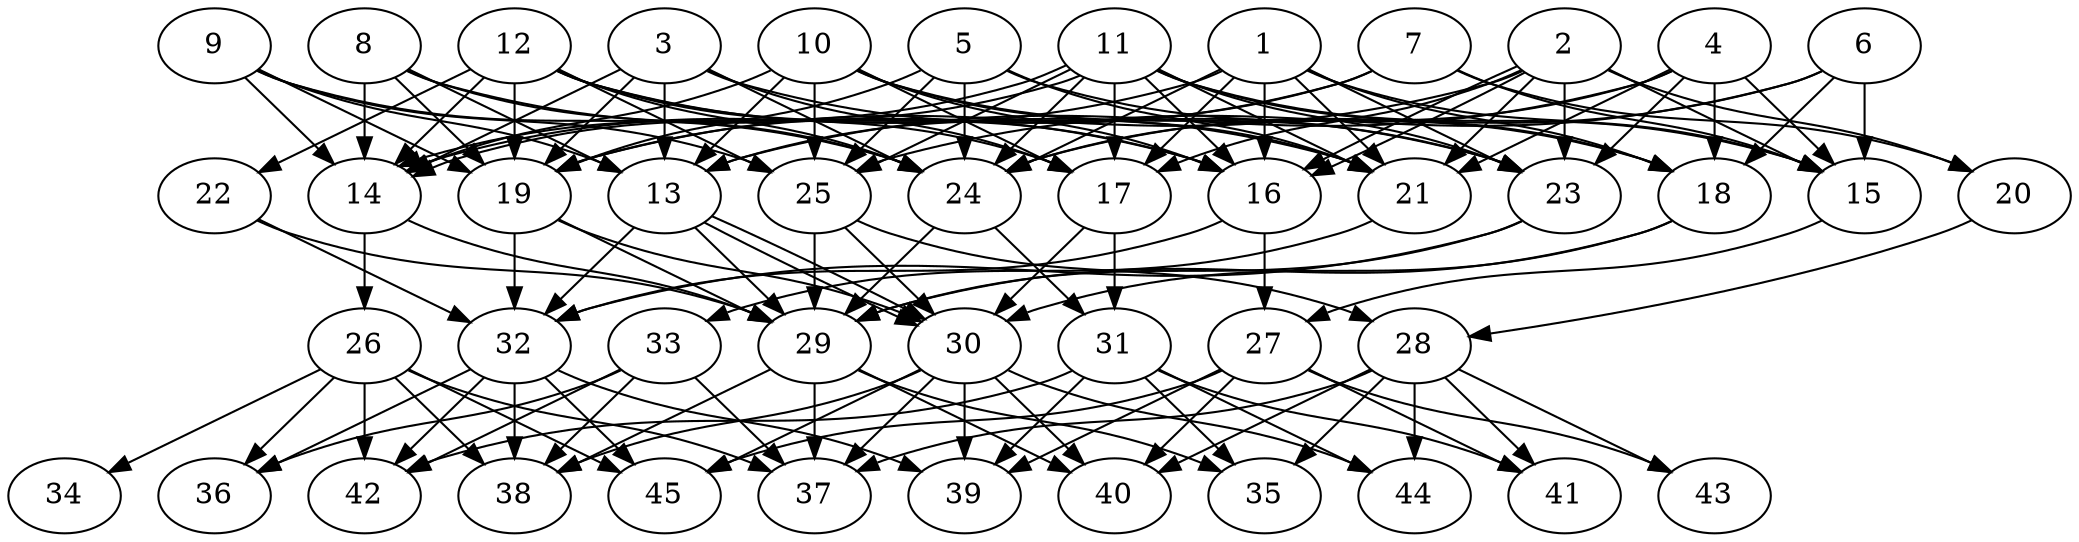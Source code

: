 // DAG automatically generated by daggen at Thu Oct  3 14:07:24 2019
// ./daggen --dot -n 45 --ccr 0.4 --fat 0.7 --regular 0.5 --density 0.7 --mindata 5242880 --maxdata 52428800 
digraph G {
  1 [size="28736000", alpha="0.07", expect_size="11494400"] 
  1 -> 14 [size ="11494400"]
  1 -> 15 [size ="11494400"]
  1 -> 16 [size ="11494400"]
  1 -> 17 [size ="11494400"]
  1 -> 18 [size ="11494400"]
  1 -> 21 [size ="11494400"]
  1 -> 23 [size ="11494400"]
  1 -> 24 [size ="11494400"]
  2 [size="120535040", alpha="0.08", expect_size="48214016"] 
  2 -> 15 [size ="48214016"]
  2 -> 16 [size ="48214016"]
  2 -> 16 [size ="48214016"]
  2 -> 17 [size ="48214016"]
  2 -> 19 [size ="48214016"]
  2 -> 20 [size ="48214016"]
  2 -> 21 [size ="48214016"]
  2 -> 23 [size ="48214016"]
  3 [size="76700160", alpha="0.17", expect_size="30680064"] 
  3 -> 13 [size ="30680064"]
  3 -> 14 [size ="30680064"]
  3 -> 17 [size ="30680064"]
  3 -> 19 [size ="30680064"]
  3 -> 23 [size ="30680064"]
  3 -> 24 [size ="30680064"]
  4 [size="123645440", alpha="0.04", expect_size="49458176"] 
  4 -> 13 [size ="49458176"]
  4 -> 15 [size ="49458176"]
  4 -> 18 [size ="49458176"]
  4 -> 21 [size ="49458176"]
  4 -> 23 [size ="49458176"]
  4 -> 24 [size ="49458176"]
  5 [size="106542080", alpha="0.12", expect_size="42616832"] 
  5 -> 18 [size ="42616832"]
  5 -> 19 [size ="42616832"]
  5 -> 21 [size ="42616832"]
  5 -> 24 [size ="42616832"]
  5 -> 25 [size ="42616832"]
  6 [size="27691520", alpha="0.02", expect_size="11076608"] 
  6 -> 15 [size ="11076608"]
  6 -> 18 [size ="11076608"]
  6 -> 24 [size ="11076608"]
  6 -> 25 [size ="11076608"]
  7 [size="27770880", alpha="0.14", expect_size="11108352"] 
  7 -> 13 [size ="11108352"]
  7 -> 15 [size ="11108352"]
  7 -> 19 [size ="11108352"]
  7 -> 20 [size ="11108352"]
  8 [size="13803520", alpha="0.04", expect_size="5521408"] 
  8 -> 13 [size ="5521408"]
  8 -> 14 [size ="5521408"]
  8 -> 16 [size ="5521408"]
  8 -> 19 [size ="5521408"]
  8 -> 24 [size ="5521408"]
  9 [size="83504640", alpha="0.15", expect_size="33401856"] 
  9 -> 13 [size ="33401856"]
  9 -> 14 [size ="33401856"]
  9 -> 19 [size ="33401856"]
  9 -> 24 [size ="33401856"]
  9 -> 25 [size ="33401856"]
  10 [size="129845760", alpha="0.17", expect_size="51938304"] 
  10 -> 13 [size ="51938304"]
  10 -> 14 [size ="51938304"]
  10 -> 16 [size ="51938304"]
  10 -> 17 [size ="51938304"]
  10 -> 21 [size ="51938304"]
  10 -> 23 [size ="51938304"]
  10 -> 25 [size ="51938304"]
  11 [size="73738240", alpha="0.07", expect_size="29495296"] 
  11 -> 14 [size ="29495296"]
  11 -> 14 [size ="29495296"]
  11 -> 15 [size ="29495296"]
  11 -> 16 [size ="29495296"]
  11 -> 17 [size ="29495296"]
  11 -> 18 [size ="29495296"]
  11 -> 21 [size ="29495296"]
  11 -> 23 [size ="29495296"]
  11 -> 24 [size ="29495296"]
  11 -> 25 [size ="29495296"]
  12 [size="115130880", alpha="0.04", expect_size="46052352"] 
  12 -> 14 [size ="46052352"]
  12 -> 16 [size ="46052352"]
  12 -> 17 [size ="46052352"]
  12 -> 19 [size ="46052352"]
  12 -> 21 [size ="46052352"]
  12 -> 22 [size ="46052352"]
  12 -> 24 [size ="46052352"]
  12 -> 25 [size ="46052352"]
  13 [size="46018560", alpha="0.07", expect_size="18407424"] 
  13 -> 29 [size ="18407424"]
  13 -> 30 [size ="18407424"]
  13 -> 30 [size ="18407424"]
  13 -> 32 [size ="18407424"]
  14 [size="26293760", alpha="0.09", expect_size="10517504"] 
  14 -> 26 [size ="10517504"]
  14 -> 29 [size ="10517504"]
  15 [size="50554880", alpha="0.16", expect_size="20221952"] 
  15 -> 27 [size ="20221952"]
  16 [size="124231680", alpha="0.14", expect_size="49692672"] 
  16 -> 27 [size ="49692672"]
  16 -> 32 [size ="49692672"]
  17 [size="20805120", alpha="0.17", expect_size="8322048"] 
  17 -> 30 [size ="8322048"]
  17 -> 31 [size ="8322048"]
  18 [size="104857600", alpha="0.08", expect_size="41943040"] 
  18 -> 29 [size ="41943040"]
  18 -> 30 [size ="41943040"]
  19 [size="127575040", alpha="0.15", expect_size="51030016"] 
  19 -> 29 [size ="51030016"]
  19 -> 30 [size ="51030016"]
  19 -> 32 [size ="51030016"]
  20 [size="96512000", alpha="0.11", expect_size="38604800"] 
  20 -> 28 [size ="38604800"]
  21 [size="76518400", alpha="0.10", expect_size="30607360"] 
  21 -> 33 [size ="30607360"]
  22 [size="115366400", alpha="0.08", expect_size="46146560"] 
  22 -> 29 [size ="46146560"]
  22 -> 32 [size ="46146560"]
  23 [size="19914240", alpha="0.16", expect_size="7965696"] 
  23 -> 29 [size ="7965696"]
  23 -> 32 [size ="7965696"]
  24 [size="61670400", alpha="0.03", expect_size="24668160"] 
  24 -> 29 [size ="24668160"]
  24 -> 31 [size ="24668160"]
  25 [size="114839040", alpha="0.05", expect_size="45935616"] 
  25 -> 28 [size ="45935616"]
  25 -> 29 [size ="45935616"]
  25 -> 30 [size ="45935616"]
  26 [size="89710080", alpha="0.11", expect_size="35884032"] 
  26 -> 34 [size ="35884032"]
  26 -> 36 [size ="35884032"]
  26 -> 37 [size ="35884032"]
  26 -> 38 [size ="35884032"]
  26 -> 42 [size ="35884032"]
  26 -> 45 [size ="35884032"]
  27 [size="56476160", alpha="0.18", expect_size="22590464"] 
  27 -> 39 [size ="22590464"]
  27 -> 40 [size ="22590464"]
  27 -> 41 [size ="22590464"]
  27 -> 43 [size ="22590464"]
  27 -> 45 [size ="22590464"]
  28 [size="37360640", alpha="0.06", expect_size="14944256"] 
  28 -> 35 [size ="14944256"]
  28 -> 37 [size ="14944256"]
  28 -> 40 [size ="14944256"]
  28 -> 41 [size ="14944256"]
  28 -> 43 [size ="14944256"]
  28 -> 44 [size ="14944256"]
  29 [size="82954240", alpha="0.06", expect_size="33181696"] 
  29 -> 35 [size ="33181696"]
  29 -> 37 [size ="33181696"]
  29 -> 38 [size ="33181696"]
  29 -> 40 [size ="33181696"]
  30 [size="50682880", alpha="0.06", expect_size="20273152"] 
  30 -> 37 [size ="20273152"]
  30 -> 38 [size ="20273152"]
  30 -> 39 [size ="20273152"]
  30 -> 40 [size ="20273152"]
  30 -> 44 [size ="20273152"]
  30 -> 45 [size ="20273152"]
  31 [size="115857920", alpha="0.15", expect_size="46343168"] 
  31 -> 35 [size ="46343168"]
  31 -> 39 [size ="46343168"]
  31 -> 41 [size ="46343168"]
  31 -> 42 [size ="46343168"]
  31 -> 44 [size ="46343168"]
  32 [size="58186240", alpha="0.02", expect_size="23274496"] 
  32 -> 36 [size ="23274496"]
  32 -> 38 [size ="23274496"]
  32 -> 39 [size ="23274496"]
  32 -> 42 [size ="23274496"]
  32 -> 45 [size ="23274496"]
  33 [size="103057920", alpha="0.15", expect_size="41223168"] 
  33 -> 36 [size ="41223168"]
  33 -> 37 [size ="41223168"]
  33 -> 38 [size ="41223168"]
  33 -> 42 [size ="41223168"]
  34 [size="78138880", alpha="0.10", expect_size="31255552"] 
  35 [size="93967360", alpha="0.11", expect_size="37586944"] 
  36 [size="126018560", alpha="0.12", expect_size="50407424"] 
  37 [size="70909440", alpha="0.13", expect_size="28363776"] 
  38 [size="61273600", alpha="0.10", expect_size="24509440"] 
  39 [size="97804800", alpha="0.06", expect_size="39121920"] 
  40 [size="14976000", alpha="0.17", expect_size="5990400"] 
  41 [size="47490560", alpha="0.18", expect_size="18996224"] 
  42 [size="20049920", alpha="0.17", expect_size="8019968"] 
  43 [size="34677760", alpha="0.17", expect_size="13871104"] 
  44 [size="124288000", alpha="0.05", expect_size="49715200"] 
  45 [size="66140160", alpha="0.10", expect_size="26456064"] 
}
